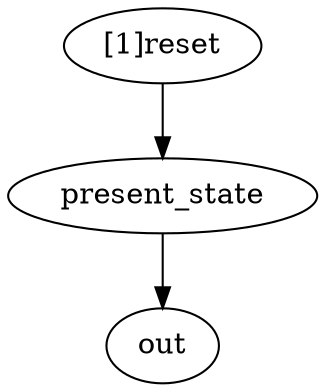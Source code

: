 strict digraph "" {
	"[1]reset"	[complexity=3,
		importance=0.49007651094,
		rank=0.16335883698];
	present_state	[complexity=2,
		importance=0.33740468172,
		rank=0.16870234086];
	"[1]reset" -> present_state;
	out	[complexity=0,
		importance=0.169465705,
		rank=0.0];
	present_state -> out;
}
